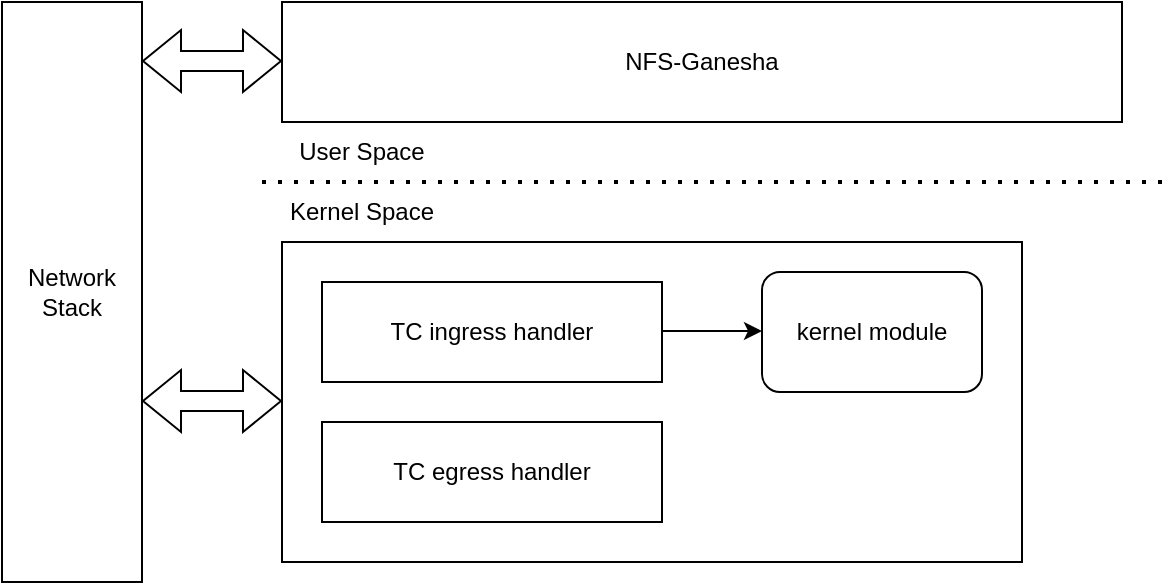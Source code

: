 <mxfile version="21.6.8" type="github">
  <diagram name="第 1 页" id="O623X_YfpJGWirx1yeM5">
    <mxGraphModel dx="996" dy="581" grid="1" gridSize="10" guides="1" tooltips="1" connect="1" arrows="1" fold="1" page="1" pageScale="1" pageWidth="827" pageHeight="1169" math="0" shadow="0">
      <root>
        <mxCell id="0" />
        <mxCell id="1" parent="0" />
        <mxCell id="vRw4z7j-ilemCp1iJh7U-19" value="" style="rounded=0;whiteSpace=wrap;html=1;" vertex="1" parent="1">
          <mxGeometry x="180" y="190" width="370" height="160" as="geometry" />
        </mxCell>
        <mxCell id="vRw4z7j-ilemCp1iJh7U-1" value="NFS-Ganesha" style="rounded=0;whiteSpace=wrap;html=1;" vertex="1" parent="1">
          <mxGeometry x="180" y="70" width="420" height="60" as="geometry" />
        </mxCell>
        <mxCell id="vRw4z7j-ilemCp1iJh7U-2" value="TC ingress handler" style="rounded=0;whiteSpace=wrap;html=1;" vertex="1" parent="1">
          <mxGeometry x="200" y="210" width="170" height="50" as="geometry" />
        </mxCell>
        <mxCell id="vRw4z7j-ilemCp1iJh7U-3" value="TC egress handler" style="rounded=0;whiteSpace=wrap;html=1;" vertex="1" parent="1">
          <mxGeometry x="200" y="280" width="170" height="50" as="geometry" />
        </mxCell>
        <mxCell id="vRw4z7j-ilemCp1iJh7U-6" value="kernel module" style="rounded=1;whiteSpace=wrap;html=1;" vertex="1" parent="1">
          <mxGeometry x="420" y="205" width="110" height="60" as="geometry" />
        </mxCell>
        <mxCell id="vRw4z7j-ilemCp1iJh7U-7" value="" style="endArrow=none;dashed=1;html=1;dashPattern=1 3;strokeWidth=2;rounded=0;" edge="1" parent="1">
          <mxGeometry width="50" height="50" relative="1" as="geometry">
            <mxPoint x="170" y="160" as="sourcePoint" />
            <mxPoint x="620" y="160" as="targetPoint" />
          </mxGeometry>
        </mxCell>
        <mxCell id="vRw4z7j-ilemCp1iJh7U-8" value="Network&lt;br&gt;Stack" style="rounded=0;whiteSpace=wrap;html=1;" vertex="1" parent="1">
          <mxGeometry x="40" y="70" width="70" height="290" as="geometry" />
        </mxCell>
        <mxCell id="vRw4z7j-ilemCp1iJh7U-9" value="User Space" style="text;html=1;strokeColor=none;fillColor=none;align=center;verticalAlign=middle;whiteSpace=wrap;rounded=0;" vertex="1" parent="1">
          <mxGeometry x="170" y="130" width="100" height="30" as="geometry" />
        </mxCell>
        <mxCell id="vRw4z7j-ilemCp1iJh7U-10" value="Kernel Space" style="text;html=1;strokeColor=none;fillColor=none;align=center;verticalAlign=middle;whiteSpace=wrap;rounded=0;" vertex="1" parent="1">
          <mxGeometry x="170" y="160" width="100" height="30" as="geometry" />
        </mxCell>
        <mxCell id="vRw4z7j-ilemCp1iJh7U-11" value="" style="shape=flexArrow;endArrow=classic;startArrow=classic;html=1;rounded=0;" edge="1" parent="1">
          <mxGeometry width="100" height="100" relative="1" as="geometry">
            <mxPoint x="110" y="99.5" as="sourcePoint" />
            <mxPoint x="180" y="99.5" as="targetPoint" />
          </mxGeometry>
        </mxCell>
        <mxCell id="vRw4z7j-ilemCp1iJh7U-20" value="" style="endArrow=classic;html=1;rounded=0;" edge="1" parent="1">
          <mxGeometry width="50" height="50" relative="1" as="geometry">
            <mxPoint x="370" y="234.5" as="sourcePoint" />
            <mxPoint x="420" y="234.5" as="targetPoint" />
          </mxGeometry>
        </mxCell>
        <mxCell id="vRw4z7j-ilemCp1iJh7U-21" value="" style="shape=flexArrow;endArrow=classic;startArrow=classic;html=1;rounded=0;" edge="1" parent="1">
          <mxGeometry width="100" height="100" relative="1" as="geometry">
            <mxPoint x="110" y="269.5" as="sourcePoint" />
            <mxPoint x="180" y="269.5" as="targetPoint" />
          </mxGeometry>
        </mxCell>
      </root>
    </mxGraphModel>
  </diagram>
</mxfile>
